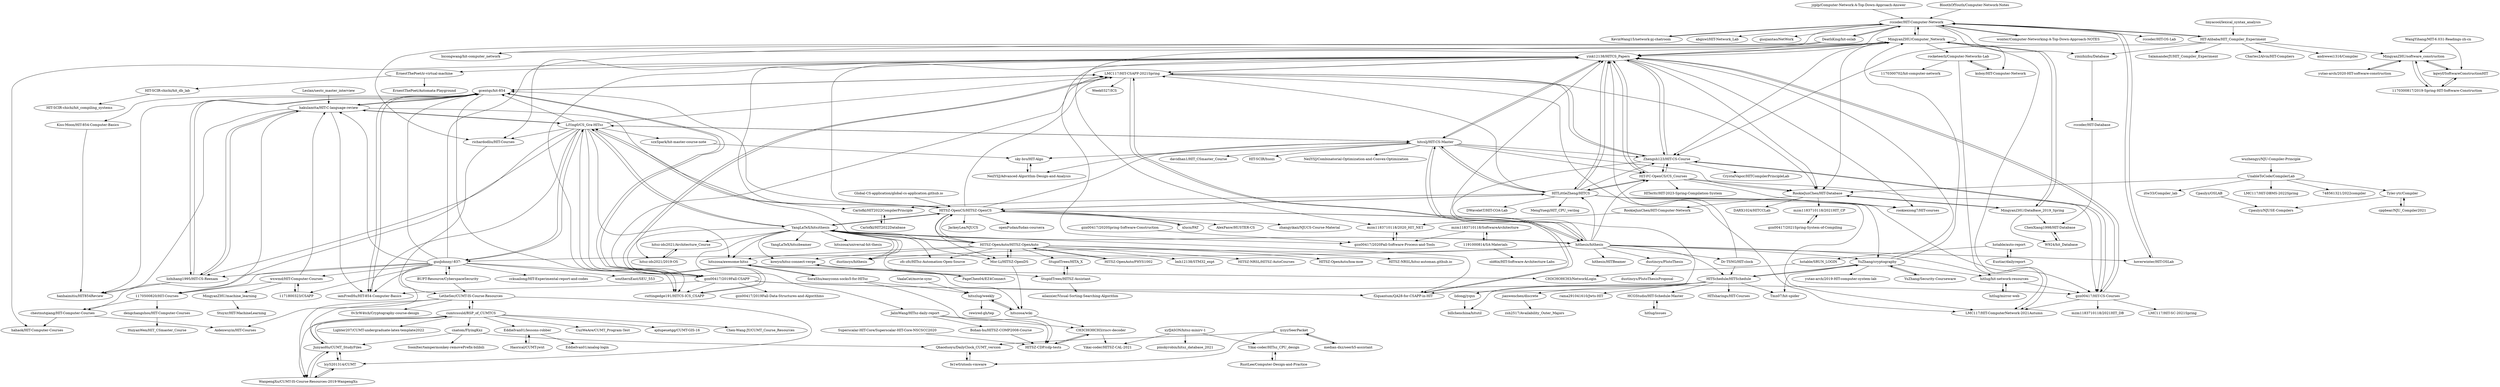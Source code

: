 digraph G {
"jzplp/Computer-Network-A-Top-Down-Approach-Answer" -> "rccoder/HIT-Computer-Network" ["e"=1]
"szxSpark/hit-master-course-note" -> "sky-bro/HIT-Algo"
"wxwmd/HIT-Computer-Courses" -> "1171800323/CSAPP"
"wxwmd/HIT-Computer-Courses" -> "hakulamtta/HIT-C-language-review"
"wxwmd/HIT-Computer-Courses" -> "1170500820/HIT-Courses"
"wxwmd/HIT-Computer-Courses" -> "MingyanZHU/machine_learning"
"wonter/Computer-Networking-A-Top-Down-Approach-NOTES" -> "rccoder/HIT-Computer-Network" ["e"=1]
"wuzhengyi/NJU-Compiler-Principle" -> "UnableToCode/CompilerLab"
"guoJohnny/-837-" -> "hakulamtta/HIT-C-language-review"
"guoJohnny/-837-" -> "wxwmd/HIT-Computer-Courses"
"guoJohnny/-837-" -> "gcentqs/hit-854"
"guoJohnny/-837-" -> "BUPT-Resource/CyberspaceSecurity" ["e"=1]
"guoJohnny/-837-" -> "LiYing0/CS_Gra-HITsz"
"guoJohnny/-837-" -> "1170500820/HIT-Courses"
"guoJohnny/-837-" -> "iamFredHu/HIT-854-Computer-Basics"
"guoJohnny/-837-" -> "1171800323/CSAPP"
"guoJohnny/-837-" -> "gzn00417/2019Fall-CSAPP"
"guoJohnny/-837-" -> "southernEast/SEU_553" ["e"=1]
"guoJohnny/-837-" -> "MingyanZHU/Computer_Network"
"guoJohnny/-837-" -> "LetheSec/CUMT-IS-Course-Resources"
"guoJohnny/-837-" -> "lizhihang1995/HIT-CS-Reexam"
"guoJohnny/-837-" -> "cckuailong/HIT-Experimental-report-and-codes" ["e"=1]
"YuZhang/cryptography" -> "HITSchedule/HITSchedule"
"YuZhang/cryptography" -> "yink12138/HITCS_Papers"
"YuZhang/cryptography" -> "YuZhang/Security-Courseware"
"YuZhang/cryptography" -> "MingyanZHU/Computer_Network"
"YuZhang/cryptography" -> "yutao-arch/2019-HIT-computer-system-lab"
"YuZhang/cryptography" -> "hitlug/hit-network-resources"
"YuZhang/cryptography" -> "Tmn07/hit-spider"
"HITSchedule/HITSchedule" -> "HITsharings/HIT-Courses"
"HITSchedule/HITSchedule" -> "YuZhang/cryptography"
"HITSchedule/HITSchedule" -> "rama291041610/Jwts-HIT"
"HITSchedule/HITSchedule" -> "billchenchina/hitutil"
"HITSchedule/HITSchedule" -> "HCGStudio/HIT-Schedule-Master"
"HITSchedule/HITSchedule" -> "lidongj/yqxx"
"HITSchedule/HITSchedule" -> "Tmn07/hit-spider"
"HITSchedule/HITSchedule" -> "jianwenchen/discrete"
"hakulamtta/HIT-C-language-review" -> "gcentqs/hit-854"
"hakulamtta/HIT-C-language-review" -> "lizhihang1995/HIT-CS-Reexam"
"hakulamtta/HIT-C-language-review" -> "LiYing0/CS_Gra-HITsz"
"hakulamtta/HIT-C-language-review" -> "iamFredHu/HIT-854-Computer-Basics"
"hakulamtta/HIT-C-language-review" -> "1170500820/HIT-Courses"
"hakulamtta/HIT-C-language-review" -> "hanhaimitiu/HIT854Review"
"hakulamtta/HIT-C-language-review" -> "f2quantum/QA28-for-CSAPP-in-HIT"
"LiYing0/CS_Gra-HITsz" -> "hakulamtta/HIT-C-language-review"
"LiYing0/CS_Gra-HITsz" -> "HITSZ-OpenCS/HITSZ-OpenCS"
"LiYing0/CS_Gra-HITsz" -> "gcentqs/hit-854"
"LiYing0/CS_Gra-HITsz" -> "iamFredHu/HIT-854-Computer-Basics"
"LiYing0/CS_Gra-HITsz" -> "LMC117/HIT-CSAPP-2021Spring"
"LiYing0/CS_Gra-HITsz" -> "YangLaTeX/hitszthesis"
"LiYing0/CS_Gra-HITsz" -> "chestnutqiang/HIT-Computer-Courses"
"LiYing0/CS_Gra-HITsz" -> "richardodliu/HIT-Courses"
"LiYing0/CS_Gra-HITsz" -> "lizhihang1995/HIT-CS-Reexam"
"LiYing0/CS_Gra-HITsz" -> "cuttingedge191/HITCS-ICS_CSAPP"
"LiYing0/CS_Gra-HITsz" -> "gzn00417/2019Fall-CSAPP"
"LiYing0/CS_Gra-HITsz" -> "szxSpark/hit-master-course-note"
"LiYing0/CS_Gra-HITsz" -> "guoJohnny/-837-"
"LiYing0/CS_Gra-HITsz" -> "hitszosa/awesome-hitsz"
"LiYing0/CS_Gra-HITsz" -> "hitcslj/HIT-CS-Master"
"MingyanZHU/Computer_Network" -> "MingyanZHU/DataBase_2019_Spring"
"MingyanZHU/Computer_Network" -> "rccoder/HIT-Computer-Network"
"MingyanZHU/Computer_Network" -> "Zhengsh123/HIT-CS-Course"
"MingyanZHU/Computer_Network" -> "yink12138/HITCS_Papers"
"MingyanZHU/Computer_Network" -> "LMC117/HIT-ComputerNetwork-2021Autumn"
"MingyanZHU/Computer_Network" -> "bicongwang/hit-computer_network"
"MingyanZHU/Computer_Network" -> "RookieJunChen/HIT-Database"
"MingyanZHU/Computer_Network" -> "rocketeerli/Computer-Networks-Lab"
"MingyanZHU/Computer_Network" -> "mzm1183710118/2020_HIT_NET"
"richardodliu/HIT-Courses" -> "Aidenwuyin/HIT-Courses"
"MingyanZHU/DataBase_2019_Spring" -> "W924/hit_Database"
"MingyanZHU/DataBase_2019_Spring" -> "RookieJunChen/HIT-Database"
"MingyanZHU/DataBase_2019_Spring" -> "ChenXiang1998/HIT-Database"
"MingyanZHU/DataBase_2019_Spring" -> "MingyanZHU/Computer_Network"
"hitlug/mirror-web" -> "hitlug/hit-network-resources"
"rocketeerli/Computer-Networks-Lab" -> "ksboy/HIT-Computer-Network"
"rocketeerli/Computer-Networks-Lab" -> "LMC117/HIT-ComputerNetwork-2021Autumn"
"rocketeerli/Computer-Networks-Lab" -> "1170300702/hit-computer-network"
"MingyanZHU/machine_learning" -> "Stuyxr/HIT-MachineLearning"
"ksboy/HIT-Computer-Network" -> "rocketeerli/Computer-Networks-Lab"
"ChenXiang1998/HIT-Database" -> "W924/hit_Database"
"WangYihang/MIT-6.031-Readings-zh-cn" -> "MingyanZHU/software_construction"
"WangYihang/MIT-6.031-Readings-zh-cn" -> "kqwyf/SoftwareConstructionHIT"
"hitlug/issues" -> "HCGStudio/HIT-Schedule-Master"
"dengchangshou/HIT-Computer-Courses" -> "HuiyanWen/HIT_CSmaster_Course"
"EddieIvan01/lessons-robber" -> "Haorical/CUMT-jwxt"
"EddieIvan01/lessons-robber" -> "EddieIvan01/analog-login"
"1171800323/CSAPP" -> "wxwmd/HIT-Computer-Courses"
"1170300817/2019-Spring-HIT-Software-Construction" -> "kqwyf/SoftwareConstructionHIT"
"1170300817/2019-Spring-HIT-Software-Construction" -> "MingyanZHU/software_construction"
"jianwenchen/discrete" -> "zsh2517/Availability_Outer_Majors"
"kqwyf/SoftwareConstructionHIT" -> "1170300817/2019-Spring-HIT-Software-Construction"
"kqwyf/SoftwareConstructionHIT" -> "MingyanZHU/software_construction"
"MingyanZHU/software_construction" -> "kqwyf/SoftwareConstructionHIT"
"MingyanZHU/software_construction" -> "1170300817/2019-Spring-HIT-Software-Construction"
"MingyanZHU/software_construction" -> "yutao-arch/2020-HIT-software-construction"
"1170500820/HIT-Courses" -> "chestnutqiang/HIT-Computer-Courses"
"1170500820/HIT-Courses" -> "dengchangshou/HIT-Computer-Courses"
"Leslan/uestc_master_interview" -> "hakulamtta/HIT-C-language-review" ["e"=1]
"hoverwinter/HIT-OSLab" -> "rccoder/HIT-Computer-Network" ["e"=1]
"cumtcssuld/RSP_of_CUMTCS" -> "JunyaoHu/CUMT_StudyFiles"
"cumtcssuld/RSP_of_CUMTCS" -> "LetheSec/CUMT-IS-Course-Resources"
"cumtcssuld/RSP_of_CUMTCS" -> "WanpengXu/CUMT-IS-Course-Resources-2019-WanpengXu"
"cumtcssuld/RSP_of_CUMTCS" -> "EddieIvan01/lessons-robber"
"cumtcssuld/RSP_of_CUMTCS" -> "cnatom/FlyingKxz"
"cumtcssuld/RSP_of_CUMTCS" -> "CuzWeAre/CUMT_Program-Test"
"cumtcssuld/RSP_of_CUMTCS" -> "ajdupeuetgg/CUMT-GIS-16"
"cumtcssuld/RSP_of_CUMTCS" -> "Chen-Wang-JY/CUMT_Course_Resources"
"cumtcssuld/RSP_of_CUMTCS" -> "Lighter207/CUMT-undergraduate-latex-template2022"
"dustincys/PlutoThesis" -> "dustincys/PlutoThesisProposal"
"UnableToCode/CompilerLab" -> "ztw33/Compiler_lab"
"UnableToCode/CompilerLab" -> "Tyler-ytr/Compiler"
"UnableToCode/CompilerLab" -> "LMC117/HIT-DBMS-2022Spring"
"UnableToCode/CompilerLab" -> "RookieJunChen/HIT-Database"
"UnableToCode/CompilerLab" -> "748561321/2022compiler"
"BUPT-Resource/CyberspaceSecurity" -> "LetheSec/CUMT-IS-Course-Resources" ["e"=1]
"BUPT-Resource/CyberspaceSecurity" -> "guoJohnny/-837-" ["e"=1]
"YangLaTeX/hitszthesis" -> "hithesis/hithesis"
"YangLaTeX/hitszthesis" -> "HITSZ-OpenAuto/HITSZ-OpenAuto"
"YangLaTeX/hitszthesis" -> "hitszosa/awesome-hitsz"
"YangLaTeX/hitszthesis" -> "dustincys/hithesis"
"YangLaTeX/hitszthesis" -> "JalinWang/HITsz-daily-report"
"YangLaTeX/hitszthesis" -> "HITSZ-OpenCS/HITSZ-OpenCS"
"YangLaTeX/hitszthesis" -> "YangLaTeX/hitszbeamer"
"YangLaTeX/hitszthesis" -> "LiYing0/CS_Gra-HITsz"
"YangLaTeX/hitszthesis" -> "StupidTrees/HITSZ-Assistant"
"YangLaTeX/hitszthesis" -> "hitsz-ids2021/Architecture_Course"
"YangLaTeX/hitszthesis" -> "kowyo/hitsz-connect-verge"
"YangLaTeX/hitszthesis" -> "hitsz-ids2021/2019-OS"
"YangLaTeX/hitszthesis" -> "Mor-Li/HITSZ-OpenDS"
"YangLaTeX/hitszthesis" -> "hitszosa/universal-hit-thesis"
"YangLaTeX/hitszthesis" -> "zfc-zfc/HITsz-Automation-Open-Source"
"DeathKing/hit-oslab" -> "rccoder/HIT-Computer-Network" ["e"=1]
"DeathKing/hit-oslab" -> "yink12138/HITCS_Papers" ["e"=1]
"DeathKing/hit-oslab" -> "richardodliu/HIT-Courses" ["e"=1]
"yutao-arch/2020-HIT-software-construction" -> "MingyanZHU/software_construction"
"StupidTrees/HITSZ-Assistant" -> "StupidTrees/HITA_X"
"StupidTrees/HITSZ-Assistant" -> "ailanxier/Visual-Sorting-Searching-Algorithm"
"RookieJunChen/HIT-Database" -> "MingyanZHU/DataBase_2019_Spring"
"RookieJunChen/HIT-Database" -> "mzm1183710118/2021HIT_CP"
"RookieJunChen/HIT-Database" -> "DARX1024/HITCCLab"
"RookieJunChen/HIT-Database" -> "RookieJunChen/HIT-Computer-Network"
"RookieJunChen/HIT-Computer-Network" -> "mzm1183710118/2020_HIT_NET"
"gcentqs/hit-854" -> "lizhihang1995/HIT-CS-Reexam"
"gcentqs/hit-854" -> "hakulamtta/HIT-C-language-review"
"gcentqs/hit-854" -> "iamFredHu/HIT-854-Computer-Basics"
"gcentqs/hit-854" -> "hanhaimitiu/HIT854Review"
"gcentqs/hit-854" -> "cuttingedge191/HITCS-ICS_CSAPP"
"gcentqs/hit-854" -> "gzn00417/2019Fall-CSAPP"
"gcentqs/hit-854" -> "LMC117/HIT-CSAPP-2021Spring"
"gcentqs/hit-854" -> "Kiss-Moon/HIT-854-Computer-Basics"
"Superscalar-HIT-Core/Superscalar-HIT-Core-NSCSCC2020" -> "HITSZ-CDP/cdp-tests" ["e"=1]
"lizhihang1995/HIT-CS-Reexam" -> "gcentqs/hit-854"
"lizhihang1995/HIT-CS-Reexam" -> "hanhaimitiu/HIT854Review"
"lizhihang1995/HIT-CS-Reexam" -> "hakulamtta/HIT-C-language-review"
"HIT-Alibaba/HIT_Compiler_Experiment" -> "SalamanderJY/HIT_Compiler_Experiment"
"HIT-Alibaba/HIT_Compiler_Experiment" -> "MingyanZHU/software_construction"
"HIT-Alibaba/HIT_Compiler_Experiment" -> "Charles2Alvin/HIT-Compliers"
"HIT-Alibaba/HIT_Compiler_Experiment" -> "Zhengsh123/HIT-CS-Course"
"HIT-Alibaba/HIT_Compiler_Experiment" -> "yinizhizhu/Database"
"HIT-Alibaba/HIT_Compiler_Experiment" -> "andrewei1316/Compiler"
"HIT-Alibaba/HIT_Compiler_Experiment" -> "rccoder/HIT-Computer-Network"
"chestnutqiang/HIT-Computer-Courses" -> "Aidenwuyin/HIT-Courses"
"chestnutqiang/HIT-Computer-Courses" -> "hahaok/HIT-Computer-Courses"
"HIT-SCIR-chichi/hit_db_lab" -> "HIT-SCIR-chichi/hit_compiling_systems"
"f2quantum/QA28-for-CSAPP-in-HIT" -> "LMC117/HIT-CSAPP-2021Spring"
"RustLee/Computer-Design-and-Practice" -> "Yikai-coder/HITsz_CPU_design"
"gzn00417/2019Fall-CSAPP" -> "gcentqs/hit-854"
"gzn00417/2019Fall-CSAPP" -> "iamFredHu/HIT-854-Computer-Basics"
"gzn00417/2019Fall-CSAPP" -> "cuttingedge191/HITCS-ICS_CSAPP"
"gzn00417/2019Fall-CSAPP" -> "f2quantum/QA28-for-CSAPP-in-HIT"
"gzn00417/2019Fall-CSAPP" -> "LMC117/HIT-CSAPP-2021Spring"
"gzn00417/2019Fall-CSAPP" -> "gzn00417/2019Fall-Data-Structures-and-Algorithms"
"gzn00417/2019Fall-CSAPP" -> "gzn00417/HIT-CS-Courses"
"W924/hit_Database" -> "ChenXiang1998/HIT-Database"
"hstable/SRUN_LOGIN" -> "CH3CHOHCH3/NetworkLogin"
"Tyler-ytr/Compiler" -> "cppbear/NJU_Compiler2021"
"Tyler-ytr/Compiler" -> "Cpaulyz/NJUSE-Compilers"
"gzn00417/2020Spring-Software-Construction" -> "gzn00417/2020Fall-Software-Process-and-Tools"
"hitsz-ids2021/2019-OS" -> "hitsz-ids2021/Architecture_Course"
"HCGStudio/HIT-Schedule-Master" -> "hitlug/issues"
"Bohan-hu/HITSZ-COMP2008-Course" -> "HITSZ-CDP/cdp-tests"
"NeilYSJ/Advanced-Algorithm-Design-and-Analysis" -> "sky-bro/HIT-Algo"
"hitsz-ids2021/Architecture_Course" -> "hitsz-ids2021/2019-OS"
"HITSZ-OpenCS/HITSZ-OpenCS" -> "LiYing0/CS_Gra-HITsz"
"HITSZ-OpenCS/HITSZ-OpenCS" -> "YangLaTeX/hitszthesis"
"HITSZ-OpenCS/HITSZ-OpenCS" -> "yink12138/HITCS_Papers"
"HITSZ-OpenCS/HITSZ-OpenCS" -> "HITSZ-OpenAuto/HITSZ-OpenAuto"
"HITSZ-OpenCS/HITSZ-OpenCS" -> "hithesis/hithesis"
"HITSZ-OpenCS/HITSZ-OpenCS" -> "HITLittleZheng/HITCS"
"HITSZ-OpenCS/HITSZ-OpenCS" -> "LMC117/HIT-CSAPP-2021Spring"
"HITSZ-OpenCS/HITSZ-OpenCS" -> "Mor-Li/HITSZ-OpenDS"
"HITSZ-OpenCS/HITSZ-OpenCS" -> "AlexFanw/HUSTER-CS" ["e"=1]
"HITSZ-OpenCS/HITSZ-OpenCS" -> "gcentqs/hit-854"
"HITSZ-OpenCS/HITSZ-OpenCS" -> "zhangyikaii/NJUCS-Course-Material" ["e"=1]
"HITSZ-OpenCS/HITSZ-OpenCS" -> "JackeyLea/NJUCS" ["e"=1]
"HITSZ-OpenCS/HITSZ-OpenCS" -> "hitcslj/HIT-CS-Master"
"HITSZ-OpenCS/HITSZ-OpenCS" -> "openFudan/fudan-coursera" ["e"=1]
"HITSZ-OpenCS/HITSZ-OpenCS" -> "xlucn/PAT" ["e"=1]
"BloothOfYouth/Computer-Network-Notes" -> "rccoder/HIT-Computer-Network" ["e"=1]
"sky-bro/HIT-Algo" -> "NeilYSJ/Advanced-Algorithm-Design-and-Analysis"
"yink12138/HITCS_Papers" -> "Zhengsh123/HIT-CS-Course"
"yink12138/HITCS_Papers" -> "LMC117/HIT-CSAPP-2021Spring"
"yink12138/HITCS_Papers" -> "gzn00417/HIT-CS-Courses"
"yink12138/HITCS_Papers" -> "HITLittleZheng/HITCS"
"yink12138/HITCS_Papers" -> "RookieJunChen/HIT-Database"
"yink12138/HITCS_Papers" -> "HIT-FC-OpenCS/CS_Courses"
"yink12138/HITCS_Papers" -> "cuttingedge191/HITCS-ICS_CSAPP"
"yink12138/HITCS_Papers" -> "rookiexiong7/HIT-courses"
"yink12138/HITCS_Papers" -> "richardodliu/HIT-Courses"
"yink12138/HITCS_Papers" -> "hitcslj/HIT-CS-Master"
"yink12138/HITCS_Papers" -> "ErnestThePoet/ir-virtual-machine"
"yink12138/HITCS_Papers" -> "hahaok/HIT-Computer-Courses"
"yink12138/HITCS_Papers" -> "Carlofkl/HIT2022CompilerPrinciple"
"yink12138/HITCS_Papers" -> "gzn00417/2020Fall-Software-Process-and-Tools"
"yink12138/HITCS_Papers" -> "MingyanZHU/Computer_Network"
"LMC117/HIT-CSAPP-2021Spring" -> "cuttingedge191/HITCS-ICS_CSAPP"
"LMC117/HIT-CSAPP-2021Spring" -> "yink12138/HITCS_Papers"
"LMC117/HIT-CSAPP-2021Spring" -> "Zhengsh123/HIT-CS-Course"
"LMC117/HIT-CSAPP-2021Spring" -> "LMC117/HIT-ComputerNetwork-2021Autumn"
"LMC117/HIT-CSAPP-2021Spring" -> "f2quantum/QA28-for-CSAPP-in-HIT"
"LMC117/HIT-CSAPP-2021Spring" -> "gcentqs/hit-854"
"LMC117/HIT-CSAPP-2021Spring" -> "RookieJunChen/HIT-Database"
"LMC117/HIT-CSAPP-2021Spring" -> "Week0327/ICS"
"cnatom/FlyingKxz" -> "Qhaoduoyu/DailyClock_CUMT_version"
"cnatom/FlyingKxz" -> "SoonIter/tampermonkey-removePrefix-bilibili"
"cnatom/FlyingKxz" -> "JunyaoHu/CUMT_StudyFiles"
"LetheSec/CUMT-IS-Course-Resources" -> "WanpengXu/CUMT-IS-Course-Resources-2019-WanpengXu"
"LetheSec/CUMT-IS-Course-Resources" -> "cumtcssuld/RSP_of_CUMTCS"
"LetheSec/CUMT-IS-Course-Resources" -> "JunyaoHu/CUMT_StudyFiles"
"LetheSec/CUMT-IS-Course-Resources" -> "lcy5201314/CUMT"
"LetheSec/CUMT-IS-Course-Resources" -> "0v3rW4tch/Cryptography-course-design"
"fe1w0/utools-vmware" -> "Qhaoduoyu/DailyClock_CUMT_version"
"Dr-TSNG/HIT-clock" -> "yink12138/HITCS_Papers"
"Dr-TSNG/HIT-clock" -> "HITSchedule/HITSchedule"
"StupidTrees/HITA_X" -> "StupidTrees/HITSZ-Assistant"
"xyfJASON/hitsz-minirv-1" -> "Yikai-coder/HITsz_CPU_design"
"xyfJASON/hitsz-minirv-1" -> "pinskyrobin/hitsz_database_2021"
"xyfJASON/hitsz-minirv-1" -> "Yikai-coder/HITSZ-CAL-2021"
"JalinWang/HITsz-daily-report" -> "HITSZ-CDP/cdp-tests"
"JalinWang/HITsz-daily-report" -> "CH3CHOHCH3/riscv-decoder"
"JalinWang/HITsz-daily-report" -> "Bohan-hu/HITSZ-COMP2008-Course"
"gzn00417/2020Fall-Software-Process-and-Tools" -> "mzm1183710118/2020_HIT_NET"
"hitlug/hit-network-resources" -> "hitlug/mirror-web"
"hitlug/hit-network-resources" -> "gzn00417/HIT-CS-Courses"
"iyzyi/SeerPacket" -> "fe1w0/utools-vmware"
"iyzyi/SeerPacket" -> "Qhaoduoyu/DailyClock_CUMT_version"
"iyzyi/SeerPacket" -> "median-dxz/seerh5-assistant"
"mzm1183710118/SoftwareArchitecture" -> "1191000814/SA-Materials"
"mzm1183710118/SoftwareArchitecture" -> "gzn00417/2020Fall-Software-Process-and-Tools"
"lidongj/yqxx" -> "billchenchina/hitutil"
"gzn00417/HIT-CS-Courses" -> "LMC117/HIT-SC-2021Spring"
"gzn00417/HIT-CS-Courses" -> "Zhengsh123/HIT-CS-Course"
"gzn00417/HIT-CS-Courses" -> "yink12138/HITCS_Papers"
"gzn00417/HIT-CS-Courses" -> "LMC117/HIT-ComputerNetwork-2021Autumn"
"gzn00417/HIT-CS-Courses" -> "mzm1183710118/2021HIT_DB"
"mzm1183710118/2021HIT_CP" -> "gzn00417/2021Spring-System-of-Compiling"
"cuttingedge191/HITCS-ICS_CSAPP" -> "LMC117/HIT-CSAPP-2021Spring"
"gzn00417/2021Spring-System-of-Compiling" -> "mzm1183710118/2021HIT_CP"
"HITSZ-CDP/cdp-tests" -> "CH3CHOHCH3/riscv-decoder"
"SoraShu/easyconn-socks5-for-HITsz" -> "hitszlug/weekly"
"SoraShu/easyconn-socks5-for-HITsz" -> "hitszosa/awesome-hitsz"
"SoraShu/easyconn-socks5-for-HITsz" -> "HITSZ-CDP/cdp-tests"
"hstable/auto-report" -> "Eustiar/dailyreport"
"hstable/auto-report" -> "hstable/SRUN_LOGIN"
"mzm1183710118/2020_HIT_NET" -> "gzn00417/2020Fall-Software-Process-and-Tools"
"Yikai-coder/HITsz_CPU_design" -> "RustLee/Computer-Design-and-Practice"
"Cpaulyz/OSLAB" -> "Cpaulyz/NJUSE-Compilers" ["e"=1]
"cppbear/NJU_Compiler2021" -> "Tyler-ytr/Compiler"
"iamFredHu/HIT-854-Computer-Basics" -> "gcentqs/hit-854"
"Eustiar/dailyreport" -> "hstable/auto-report"
"Mor-Li/HITSZ-OpenDS" -> "hitszosa/wiki"
"Mor-Li/HITSZ-OpenDS" -> "HITSZ-OpenAuto/HITSZ-OpenAuto"
"Zhengsh123/HIT-CS-Course" -> "yink12138/HITCS_Papers"
"Zhengsh123/HIT-CS-Course" -> "gzn00417/HIT-CS-Courses"
"Zhengsh123/HIT-CS-Course" -> "LMC117/HIT-CSAPP-2021Spring"
"Zhengsh123/HIT-CS-Course" -> "HIT-FC-OpenCS/CS_Courses"
"Zhengsh123/HIT-CS-Course" -> "CrystalVapor/HITCompilerPrincipleLab"
"Zhengsh123/HIT-CS-Course" -> "f2quantum/QA28-for-CSAPP-in-HIT"
"VaalaCat/movie-sync" -> "hitszlug/weekly" ["e"=1]
"JunyaoHu/CUMT_StudyFiles" -> "lcy5201314/CUMT"
"JunyaoHu/CUMT_StudyFiles" -> "WanpengXu/CUMT-IS-Course-Resources-2019-WanpengXu"
"JunyaoHu/CUMT_StudyFiles" -> "cumtcssuld/RSP_of_CUMTCS"
"dustincys/hithesis" -> "YangLaTeX/hitszthesis"
"hitszosa/wiki" -> "hitszlug/weekly"
"hitszosa/wiki" -> "CH3CHOHCH3/riscv-decoder"
"Haorical/CUMT-jwxt" -> "EddieIvan01/lessons-robber"
"lcy5201314/CUMT" -> "JunyaoHu/CUMT_StudyFiles"
"lcy5201314/CUMT" -> "WanpengXu/CUMT-IS-Course-Resources-2019-WanpengXu"
"WanpengXu/CUMT-IS-Course-Resources-2019-WanpengXu" -> "lcy5201314/CUMT"
"WanpengXu/CUMT-IS-Course-Resources-2019-WanpengXu" -> "JunyaoHu/CUMT_StudyFiles"
"hitszosa/awesome-hitsz" -> "CH3CHOHCH3/NetworkLogin"
"hitszosa/awesome-hitsz" -> "SoraShu/easyconn-socks5-for-HITsz"
"hitszosa/awesome-hitsz" -> "hitszosa/wiki"
"Qhaoduoyu/DailyClock_CUMT_version" -> "fe1w0/utools-vmware"
"hitszlug/weekly" -> "hitszosa/wiki"
"hitszlug/weekly" -> "rewired-gh/tep"
"CH3CHOHCH3/riscv-decoder" -> "HITSZ-CDP/cdp-tests"
"CH3CHOHCH3/riscv-decoder" -> "Yikai-coder/HITSZ-CAL-2021"
"Carlofkl/HIT2022Database" -> "Carlofkl/HIT2022CompilerPrinciple"
"median-dxz/seerh5-assistant" -> "iyzyi/SeerPacket"
"rccoder/HIT-Computer-Network" -> "MingyanZHU/Computer_Network"
"rccoder/HIT-Computer-Network" -> "rccoder/HIT-OS-Lab" ["e"=1]
"rccoder/HIT-Computer-Network" -> "KevinWang15/network-pj-chatroom" ["e"=1]
"rccoder/HIT-Computer-Network" -> "wonter/Computer-Networking-A-Top-Down-Approach-NOTES" ["e"=1]
"rccoder/HIT-Computer-Network" -> "HIT-Alibaba/HIT_Compiler_Experiment"
"rccoder/HIT-Computer-Network" -> "abgnwl/HIT-Network_Lab"
"rccoder/HIT-Computer-Network" -> "bicongwang/hit-computer_network"
"rccoder/HIT-Computer-Network" -> "ksboy/HIT-Computer-Network"
"rccoder/HIT-Computer-Network" -> "DeathKing/hit-oslab" ["e"=1]
"rccoder/HIT-Computer-Network" -> "guojiantao/NetWork" ["e"=1]
"rccoder/HIT-Computer-Network" -> "hoverwinter/HIT-OSLab" ["e"=1]
"rccoder/HIT-Computer-Network" -> "yinizhizhu/Database"
"rccoder/HIT-Computer-Network" -> "yink12138/HITCS_Papers"
"hitcslj/HIT-CS-Master" -> "yink12138/HITCS_Papers"
"hitcslj/HIT-CS-Master" -> "sky-bro/HIT-Algo"
"hitcslj/HIT-CS-Master" -> "HIT-FC-OpenCS/CS_Courses"
"hitcslj/HIT-CS-Master" -> "NeilYSJ/Combinatorial-Optimization-and-Convex-Optimization"
"hitcslj/HIT-CS-Master" -> "hithesis/hithesis"
"hitcslj/HIT-CS-Master" -> "HITLittleZheng/HITCS"
"hitcslj/HIT-CS-Master" -> "davidhan1/HIT_CSmaster_Course"
"hitcslj/HIT-CS-Master" -> "LiYing0/CS_Gra-HITsz"
"hitcslj/HIT-CS-Master" -> "Zhengsh123/HIT-CS-Course"
"hitcslj/HIT-CS-Master" -> "RookieJunChen/HIT-Database"
"hitcslj/HIT-CS-Master" -> "NeilYSJ/Advanced-Algorithm-Design-and-Analysis"
"hitcslj/HIT-CS-Master" -> "HIT-SCIR/huozi" ["e"=1]
"HITSZ-OpenAuto/HITSZ-OpenAuto" -> "zfc-zfc/HITsz-Automation-Open-Source"
"HITSZ-OpenAuto/HITSZ-OpenAuto" -> "HITSZ-OpenAuto/PHYS1002"
"HITSZ-OpenAuto/HITSZ-OpenAuto" -> "YangLaTeX/hitszthesis"
"HITSZ-OpenAuto/HITSZ-OpenAuto" -> "hitszosa/awesome-hitsz"
"HITSZ-OpenAuto/HITSZ-OpenAuto" -> "lmh12138/STM32_expt"
"HITSZ-OpenAuto/HITSZ-OpenAuto" -> "Mor-Li/HITSZ-OpenDS"
"HITSZ-OpenAuto/HITSZ-OpenAuto" -> "HITSZ-OpenCS/HITSZ-OpenCS"
"HITSZ-OpenAuto/HITSZ-OpenAuto" -> "HITSZ-NRSL/HITSZ-AutoCourses"
"HITSZ-OpenAuto/HITSZ-OpenAuto" -> "HITSZ-OpenAuto/hoa-moe"
"HITSZ-OpenAuto/HITSZ-OpenAuto" -> "StupidTrees/HITA_X"
"HITSZ-OpenAuto/HITSZ-OpenAuto" -> "HITSZ-NRSL/hitsz-automan.github.io"
"HITSZ-OpenAuto/HITSZ-OpenAuto" -> "kowyo/hitsz-connect-verge"
"xlucn/PAT" -> "HITSZ-OpenCS/HITSZ-OpenCS" ["e"=1]
"Carlofkl/HIT2022CompilerPrinciple" -> "Carlofkl/HIT2022Database"
"yinizhizhu/Database" -> "rccoder/HIT-Database"
"1191000814/SA-Materials" -> "mzm1183710118/SoftwareArchitecture"
"1191000814/SA-Materials" -> "old6ix/HIT-Software-Architecture-Labs"
"Kiss-Moon/HIT-854-Computer-Basics" -> "hanhaimitiu/HIT854Review"
"rccoder/HIT-Database" -> "ChenXiang1998/HIT-Database"
"HITSZ-OpenAuto/PHYS1002" -> "HITSZ-OpenAuto/HITSZ-OpenAuto"
"Global-CS-application/global-cs-application.github.io" -> "HITSZ-OpenCS/HITSZ-OpenCS" ["e"=1]
"YuZhang/Security-Courseware" -> "YuZhang/cryptography"
"ErnestThePoet/ir-virtual-machine" -> "ErnestThePoet/Automata-Playground"
"ErnestThePoet/ir-virtual-machine" -> "HIT-SCIR-chichi/hit_db_lab"
"HITLittleZheng/HITCS" -> "yink12138/HITCS_Papers"
"HITLittleZheng/HITCS" -> "HIT-FC-OpenCS/CS_Courses"
"HITLittleZheng/HITCS" -> "rookiexiong7/HIT-courses"
"HITLittleZheng/HITCS" -> "Zhengsh123/HIT-CS-Course"
"HITLittleZheng/HITCS" -> "gzn00417/HIT-CS-Courses"
"HITLittleZheng/HITCS" -> "LMC117/HIT-CSAPP-2021Spring"
"HITLittleZheng/HITCS" -> "HITSZ-OpenCS/HITSZ-OpenCS"
"HITLittleZheng/HITCS" -> "hitcslj/HIT-CS-Master"
"HITLittleZheng/HITCS" -> "DWaveletT/HIT-COA-Lab"
"HITLittleZheng/HITCS" -> "LMC117/HIT-ComputerNetwork-2021Autumn"
"HITLittleZheng/HITCS" -> "MengYueqi/HIT_CPU_verilog"
"HITLittleZheng/HITCS" -> "YuZhang/cryptography"
"HITLittleZheng/HITCS" -> "Carlofkl/HIT2022CompilerPrinciple"
"linyacool/lexical_syntax_analysis" -> "HIT-Alibaba/HIT_Compiler_Experiment" ["e"=1]
"HIT-FC-OpenCS/CS_Courses" -> "HITLittleZheng/HITCS"
"HIT-FC-OpenCS/CS_Courses" -> "rookiexiong7/HIT-courses"
"HIT-FC-OpenCS/CS_Courses" -> "yink12138/HITCS_Papers"
"HIT-FC-OpenCS/CS_Courses" -> "Zhengsh123/HIT-CS-Course"
"HIT-FC-OpenCS/CS_Courses" -> "gzn00417/HIT-CS-Courses"
"HIT-FC-OpenCS/CS_Courses" -> "HITerltr/HIT-2023-Spring-Compilation-System"
"HIT-FC-OpenCS/CS_Courses" -> "RookieJunChen/HIT-Database"
"KevinWang15/network-pj-chatroom" -> "rccoder/HIT-Computer-Network" ["e"=1]
"PageChen04/EZ4Connect" -> "kowyo/hitsz-connect-verge"
"hithesis/hithesis" -> "YangLaTeX/hitszthesis"
"hithesis/hithesis" -> "HITSZ-OpenCS/HITSZ-OpenCS"
"hithesis/hithesis" -> "hitcslj/HIT-CS-Master"
"hithesis/hithesis" -> "dustincys/hithesis"
"hithesis/hithesis" -> "yink12138/HITCS_Papers"
"hithesis/hithesis" -> "HITSchedule/HITSchedule"
"hithesis/hithesis" -> "hitlug/hit-network-resources"
"hithesis/hithesis" -> "HITLittleZheng/HITCS"
"hithesis/hithesis" -> "dustincys/PlutoThesis"
"hithesis/hithesis" -> "YuZhang/cryptography"
"hithesis/hithesis" -> "Dr-TSNG/HIT-clock"
"hithesis/hithesis" -> "hithesis/HITBeamer"
"hithesis/hithesis" -> "hoverwinter/HIT-OSLab" ["e"=1]
"hithesis/hithesis" -> "guoJohnny/-837-"
"hithesis/hithesis" -> "HIT-FC-OpenCS/CS_Courses"
"kowyo/hitsz-connect-verge" -> "PageChen04/EZ4Connect"
"jzplp/Computer-Network-A-Top-Down-Approach-Answer" ["l"="-6.662,19.468", "c"=637]
"rccoder/HIT-Computer-Network" ["l"="-3.633,20.82"]
"szxSpark/hit-master-course-note" ["l"="-3.472,20.742"]
"sky-bro/HIT-Algo" ["l"="-3.502,20.758"]
"wxwmd/HIT-Computer-Courses" ["l"="-3.506,20.662"]
"1171800323/CSAPP" ["l"="-3.527,20.661"]
"hakulamtta/HIT-C-language-review" ["l"="-3.516,20.705"]
"1170500820/HIT-Courses" ["l"="-3.493,20.682"]
"MingyanZHU/machine_learning" ["l"="-3.48,20.634"]
"wonter/Computer-Networking-A-Top-Down-Approach-NOTES" ["l"="-6.611,19.46", "c"=637]
"wuzhengyi/NJU-Compiler-Principle" ["l"="-3.748,20.65"]
"UnableToCode/CompilerLab" ["l"="-3.708,20.662"]
"guoJohnny/-837-" ["l"="-3.536,20.697"]
"gcentqs/hit-854" ["l"="-3.528,20.728"]
"BUPT-Resource/CyberspaceSecurity" ["l"="-44.652,-29.586", "c"=3]
"LiYing0/CS_Gra-HITsz" ["l"="-3.519,20.748"]
"iamFredHu/HIT-854-Computer-Basics" ["l"="-3.514,20.721"]
"gzn00417/2019Fall-CSAPP" ["l"="-3.545,20.722"]
"southernEast/SEU_553" ["l"="-4.731,19.897", "c"=564]
"MingyanZHU/Computer_Network" ["l"="-3.626,20.766"]
"LetheSec/CUMT-IS-Course-Resources" ["l"="-3.507,20.58"]
"lizhihang1995/HIT-CS-Reexam" ["l"="-3.524,20.714"]
"cckuailong/HIT-Experimental-report-and-codes" ["l"="-42.46,-33.81", "c"=79]
"YuZhang/cryptography" ["l"="-3.656,20.783"]
"HITSchedule/HITSchedule" ["l"="-3.67,20.821"]
"yink12138/HITCS_Papers" ["l"="-3.598,20.751"]
"YuZhang/Security-Courseware" ["l"="-3.71,20.785"]
"yutao-arch/2019-HIT-computer-system-lab" ["l"="-3.697,20.767"]
"hitlug/hit-network-resources" ["l"="-3.642,20.759"]
"Tmn07/hit-spider" ["l"="-3.684,20.8"]
"HITsharings/HIT-Courses" ["l"="-3.703,20.828"]
"rama291041610/Jwts-HIT" ["l"="-3.69,20.837"]
"billchenchina/hitutil" ["l"="-3.679,20.848"]
"HCGStudio/HIT-Schedule-Master" ["l"="-3.72,20.828"]
"lidongj/yqxx" ["l"="-3.693,20.856"]
"jianwenchen/discrete" ["l"="-3.714,20.85"]
"hanhaimitiu/HIT854Review" ["l"="-3.5,20.718"]
"f2quantum/QA28-for-CSAPP-in-HIT" ["l"="-3.564,20.726"]
"HITSZ-OpenCS/HITSZ-OpenCS" ["l"="-3.528,20.788"]
"LMC117/HIT-CSAPP-2021Spring" ["l"="-3.57,20.742"]
"YangLaTeX/hitszthesis" ["l"="-3.494,20.808"]
"chestnutqiang/HIT-Computer-Courses" ["l"="-3.502,20.707"]
"richardodliu/HIT-Courses" ["l"="-3.54,20.744"]
"cuttingedge191/HITCS-ICS_CSAPP" ["l"="-3.553,20.739"]
"hitszosa/awesome-hitsz" ["l"="-3.476,20.845"]
"hitcslj/HIT-CS-Master" ["l"="-3.56,20.767"]
"MingyanZHU/DataBase_2019_Spring" ["l"="-3.657,20.752"]
"Zhengsh123/HIT-CS-Course" ["l"="-3.595,20.775"]
"LMC117/HIT-ComputerNetwork-2021Autumn" ["l"="-3.614,20.755"]
"bicongwang/hit-computer_network" ["l"="-3.636,20.797"]
"RookieJunChen/HIT-Database" ["l"="-3.635,20.731"]
"rocketeerli/Computer-Networks-Lab" ["l"="-3.642,20.784"]
"mzm1183710118/2020_HIT_NET" ["l"="-3.65,20.736"]
"Aidenwuyin/HIT-Courses" ["l"="-3.499,20.731"]
"W924/hit_Database" ["l"="-3.686,20.758"]
"ChenXiang1998/HIT-Database" ["l"="-3.683,20.776"]
"hitlug/mirror-web" ["l"="-3.673,20.746"]
"ksboy/HIT-Computer-Network" ["l"="-3.652,20.805"]
"1170300702/hit-computer-network" ["l"="-3.669,20.793"]
"Stuyxr/HIT-MachineLearning" ["l"="-3.46,20.621"]
"WangYihang/MIT-6.031-Readings-zh-cn" ["l"="-3.67,20.96"]
"MingyanZHU/software_construction" ["l"="-3.666,20.923"]
"kqwyf/SoftwareConstructionHIT" ["l"="-3.66,20.943"]
"hitlug/issues" ["l"="-3.742,20.832"]
"dengchangshou/HIT-Computer-Courses" ["l"="-3.458,20.666"]
"HuiyanWen/HIT_CSmaster_Course" ["l"="-3.435,20.657"]
"EddieIvan01/lessons-robber" ["l"="-3.458,20.507"]
"Haorical/CUMT-jwxt" ["l"="-3.438,20.5"]
"EddieIvan01/analog-login" ["l"="-3.45,20.484"]
"1170300817/2019-Spring-HIT-Software-Construction" ["l"="-3.676,20.939"]
"zsh2517/Availability_Outer_Majors" ["l"="-3.734,20.865"]
"yutao-arch/2020-HIT-software-construction" ["l"="-3.687,20.929"]
"Leslan/uestc_master_interview" ["l"="-5.225,19.761", "c"=564]
"hoverwinter/HIT-OSLab" ["l"="-6.749,19.422", "c"=637]
"cumtcssuld/RSP_of_CUMTCS" ["l"="-3.492,20.536"]
"JunyaoHu/CUMT_StudyFiles" ["l"="-3.513,20.543"]
"WanpengXu/CUMT-IS-Course-Resources-2019-WanpengXu" ["l"="-3.504,20.556"]
"cnatom/FlyingKxz" ["l"="-3.517,20.507"]
"CuzWeAre/CUMT_Program-Test" ["l"="-3.479,20.514"]
"ajdupeuetgg/CUMT-GIS-16" ["l"="-3.497,20.512"]
"Chen-Wang-JY/CUMT_Course_Resources" ["l"="-3.47,20.544"]
"Lighter207/CUMT-undergraduate-latex-template2022" ["l"="-3.467,20.529"]
"dustincys/PlutoThesis" ["l"="-3.497,20.779"]
"dustincys/PlutoThesisProposal" ["l"="-3.465,20.766"]
"ztw33/Compiler_lab" ["l"="-3.734,20.667"]
"Tyler-ytr/Compiler" ["l"="-3.734,20.625"]
"LMC117/HIT-DBMS-2022Spring" ["l"="-3.72,20.642"]
"748561321/2022compiler" ["l"="-3.703,20.64"]
"hithesis/hithesis" ["l"="-3.571,20.796"]
"HITSZ-OpenAuto/HITSZ-OpenAuto" ["l"="-3.466,20.828"]
"dustincys/hithesis" ["l"="-3.524,20.825"]
"JalinWang/HITsz-daily-report" ["l"="-3.497,20.878"]
"YangLaTeX/hitszbeamer" ["l"="-3.45,20.784"]
"StupidTrees/HITSZ-Assistant" ["l"="-3.435,20.797"]
"hitsz-ids2021/Architecture_Course" ["l"="-3.473,20.808"]
"kowyo/hitsz-connect-verge" ["l"="-3.441,20.821"]
"hitsz-ids2021/2019-OS" ["l"="-3.463,20.797"]
"Mor-Li/HITSZ-OpenDS" ["l"="-3.494,20.837"]
"hitszosa/universal-hit-thesis" ["l"="-3.47,20.784"]
"zfc-zfc/HITsz-Automation-Open-Source" ["l"="-3.455,20.811"]
"DeathKing/hit-oslab" ["l"="-7.737,19.43", "c"=968]
"StupidTrees/HITA_X" ["l"="-3.422,20.811"]
"ailanxier/Visual-Sorting-Searching-Algorithm" ["l"="-3.409,20.789"]
"mzm1183710118/2021HIT_CP" ["l"="-3.672,20.714"]
"DARX1024/HITCCLab" ["l"="-3.65,20.701"]
"RookieJunChen/HIT-Computer-Network" ["l"="-3.665,20.727"]
"Kiss-Moon/HIT-854-Computer-Basics" ["l"="-3.485,20.717"]
"Superscalar-HIT-Core/Superscalar-HIT-Core-NSCSCC2020" ["l"="33.494,-2.886", "c"=2793]
"HITSZ-CDP/cdp-tests" ["l"="-3.483,20.897"]
"HIT-Alibaba/HIT_Compiler_Experiment" ["l"="-3.639,20.861"]
"SalamanderJY/HIT_Compiler_Experiment" ["l"="-3.639,20.89"]
"Charles2Alvin/HIT-Compliers" ["l"="-3.625,20.885"]
"yinizhizhu/Database" ["l"="-3.659,20.841"]
"andrewei1316/Compiler" ["l"="-3.66,20.887"]
"hahaok/HIT-Computer-Courses" ["l"="-3.558,20.707"]
"HIT-SCIR-chichi/hit_db_lab" ["l"="-3.628,20.649"]
"HIT-SCIR-chichi/hit_compiling_systems" ["l"="-3.633,20.628"]
"RustLee/Computer-Design-and-Practice" ["l"="-3.456,21.022"]
"Yikai-coder/HITsz_CPU_design" ["l"="-3.459,21.007"]
"gzn00417/2019Fall-Data-Structures-and-Algorithms" ["l"="-3.513,20.731"]
"gzn00417/HIT-CS-Courses" ["l"="-3.605,20.738"]
"hstable/SRUN_LOGIN" ["l"="-3.397,20.901"]
"CH3CHOHCH3/NetworkLogin" ["l"="-3.431,20.878"]
"cppbear/NJU_Compiler2021" ["l"="-3.752,20.613"]
"Cpaulyz/NJUSE-Compilers" ["l"="-3.737,20.601"]
"gzn00417/2020Spring-Software-Construction" ["l"="-3.672,20.695"]
"gzn00417/2020Fall-Software-Process-and-Tools" ["l"="-3.656,20.719"]
"Bohan-hu/HITSZ-COMP2008-Course" ["l"="-3.502,20.902"]
"NeilYSJ/Advanced-Algorithm-Design-and-Analysis" ["l"="-3.519,20.766"]
"HITLittleZheng/HITCS" ["l"="-3.582,20.759"]
"AlexFanw/HUSTER-CS" ["l"="-6.568,20.814", "c"=1125]
"zhangyikaii/NJUCS-Course-Material" ["l"="-5.047,19.724", "c"=564]
"JackeyLea/NJUCS" ["l"="-5.125,19.658", "c"=564]
"openFudan/fudan-coursera" ["l"="-4.967,19.793", "c"=564]
"xlucn/PAT" ["l"="-5.198,19.371", "c"=564]
"BloothOfYouth/Computer-Network-Notes" ["l"="-5.237,19.597", "c"=564]
"HIT-FC-OpenCS/CS_Courses" ["l"="-3.606,20.766"]
"rookiexiong7/HIT-courses" ["l"="-3.618,20.744"]
"ErnestThePoet/ir-virtual-machine" ["l"="-3.623,20.683"]
"Carlofkl/HIT2022CompilerPrinciple" ["l"="-3.599,20.713"]
"Week0327/ICS" ["l"="-3.578,20.702"]
"Qhaoduoyu/DailyClock_CUMT_version" ["l"="-3.521,20.468"]
"SoonIter/tampermonkey-removePrefix-bilibili" ["l"="-3.533,20.494"]
"lcy5201314/CUMT" ["l"="-3.52,20.559"]
"0v3rW4tch/Cryptography-course-design" ["l"="-3.476,20.577"]
"fe1w0/utools-vmware" ["l"="-3.528,20.454"]
"Dr-TSNG/HIT-clock" ["l"="-3.615,20.804"]
"xyfJASON/hitsz-minirv-1" ["l"="-3.46,20.981"]
"pinskyrobin/hitsz_database_2021" ["l"="-3.443,20.993"]
"Yikai-coder/HITSZ-CAL-2021" ["l"="-3.47,20.95"]
"CH3CHOHCH3/riscv-decoder" ["l"="-3.482,20.911"]
"iyzyi/SeerPacket" ["l"="-3.523,20.435"]
"median-dxz/seerh5-assistant" ["l"="-3.524,20.414"]
"mzm1183710118/SoftwareArchitecture" ["l"="-3.704,20.706"]
"1191000814/SA-Materials" ["l"="-3.728,20.703"]
"LMC117/HIT-SC-2021Spring" ["l"="-3.628,20.713"]
"mzm1183710118/2021HIT_DB" ["l"="-3.616,20.707"]
"gzn00417/2021Spring-System-of-Compiling" ["l"="-3.69,20.71"]
"SoraShu/easyconn-socks5-for-HITsz" ["l"="-3.463,20.876"]
"hitszlug/weekly" ["l"="-3.462,20.897"]
"hstable/auto-report" ["l"="-3.371,20.918"]
"Eustiar/dailyreport" ["l"="-3.354,20.929"]
"Cpaulyz/OSLAB" ["l"="-5.011,19.523", "c"=564]
"hitszosa/wiki" ["l"="-3.479,20.878"]
"CrystalVapor/HITCompilerPrincipleLab" ["l"="-3.596,20.812"]
"VaalaCat/movie-sync" ["l"="-49.697,13.557", "c"=13]
"rewired-gh/tep" ["l"="-3.449,20.917"]
"Carlofkl/HIT2022Database" ["l"="-3.601,20.686"]
"rccoder/HIT-OS-Lab" ["l"="-7.794,19.387", "c"=968]
"KevinWang15/network-pj-chatroom" ["l"="-4.398,22.46", "c"=276]
"abgnwl/HIT-Network_Lab" ["l"="-3.619,20.846"]
"guojiantao/NetWork" ["l"="-5.657,19.812", "c"=564]
"NeilYSJ/Combinatorial-Optimization-and-Convex-Optimization" ["l"="-3.538,20.763"]
"davidhan1/HIT_CSmaster_Course" ["l"="-3.55,20.811"]
"HIT-SCIR/huozi" ["l"="39.354,-2.032", "c"=202]
"HITSZ-OpenAuto/PHYS1002" ["l"="-3.443,20.854"]
"lmh12138/STM32_expt" ["l"="-3.459,20.852"]
"HITSZ-NRSL/HITSZ-AutoCourses" ["l"="-3.429,20.834"]
"HITSZ-OpenAuto/hoa-moe" ["l"="-3.424,20.85"]
"HITSZ-NRSL/hitsz-automan.github.io" ["l"="-3.443,20.838"]
"rccoder/HIT-Database" ["l"="-3.689,20.815"]
"old6ix/HIT-Software-Architecture-Labs" ["l"="-3.751,20.702"]
"Global-CS-application/global-cs-application.github.io" ["l"="-5.417,17.213", "c"=316]
"ErnestThePoet/Automata-Playground" ["l"="-3.64,20.662"]
"DWaveletT/HIT-COA-Lab" ["l"="-3.589,20.731"]
"MengYueqi/HIT_CPU_verilog" ["l"="-3.584,20.721"]
"linyacool/lexical_syntax_analysis" ["l"="-22.242,-22.894", "c"=496]
"HITerltr/HIT-2023-Spring-Compilation-System" ["l"="-3.619,20.784"]
"PageChen04/EZ4Connect" ["l"="-3.412,20.827"]
"hithesis/HITBeamer" ["l"="-3.571,20.836"]
}